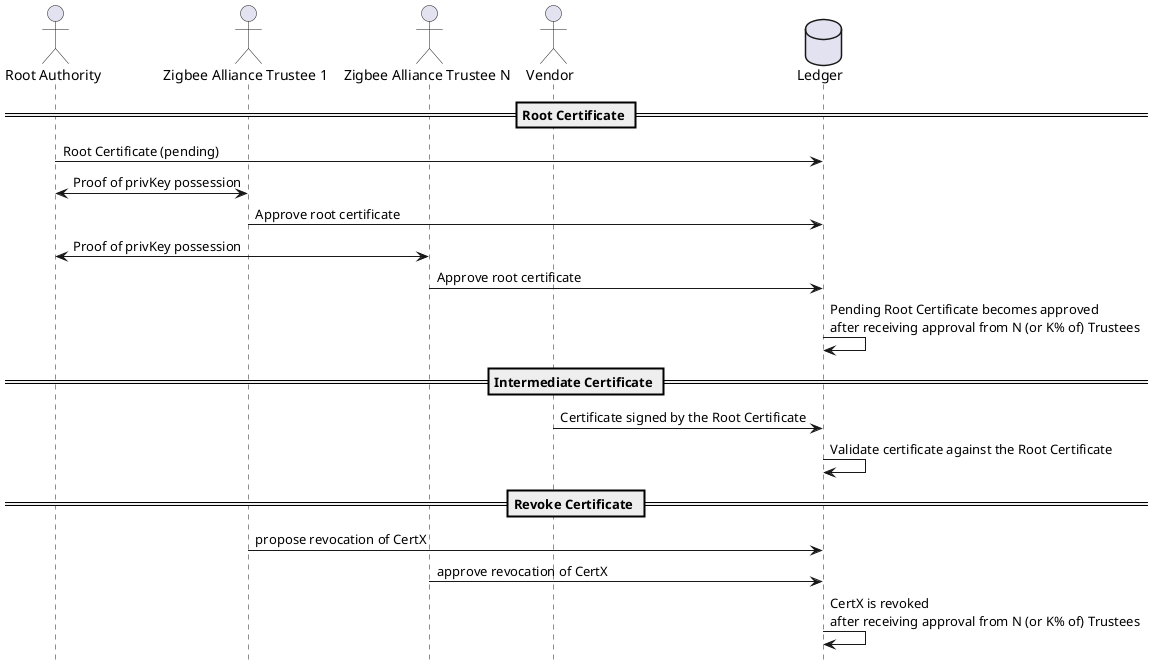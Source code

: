 @startuml
!pragma teoz true
hide footbox

actor "Root Authority" as RA
actor "Zigbee Alliance Trustee 1" as T1
actor "Zigbee Alliance Trustee N" as TN
actor Vendor as V

database Ledger as L

== Root Certificate ==
RA -> L: Root Certificate (pending)
RA <-> T1: Proof of privKey possession
T1 -> L: Approve root certificate

RA <-> TN: Proof of privKey possession
TN -> L: Approve root certificate

L -> L: Pending Root Certificate becomes approved\nafter receiving approval from N (or K% of) Trustees

== Intermediate Certificate ==

V -> L: Certificate signed by the Root Certificate
L -> L: Validate certificate against the Root Certificate

== Revoke Certificate ==
T1 -> L: propose revocation of CertX
TN -> L: approve revocation of CertX
L -> L: CertX is revoked\nafter receiving approval from N (or K% of) Trustees

@enduml